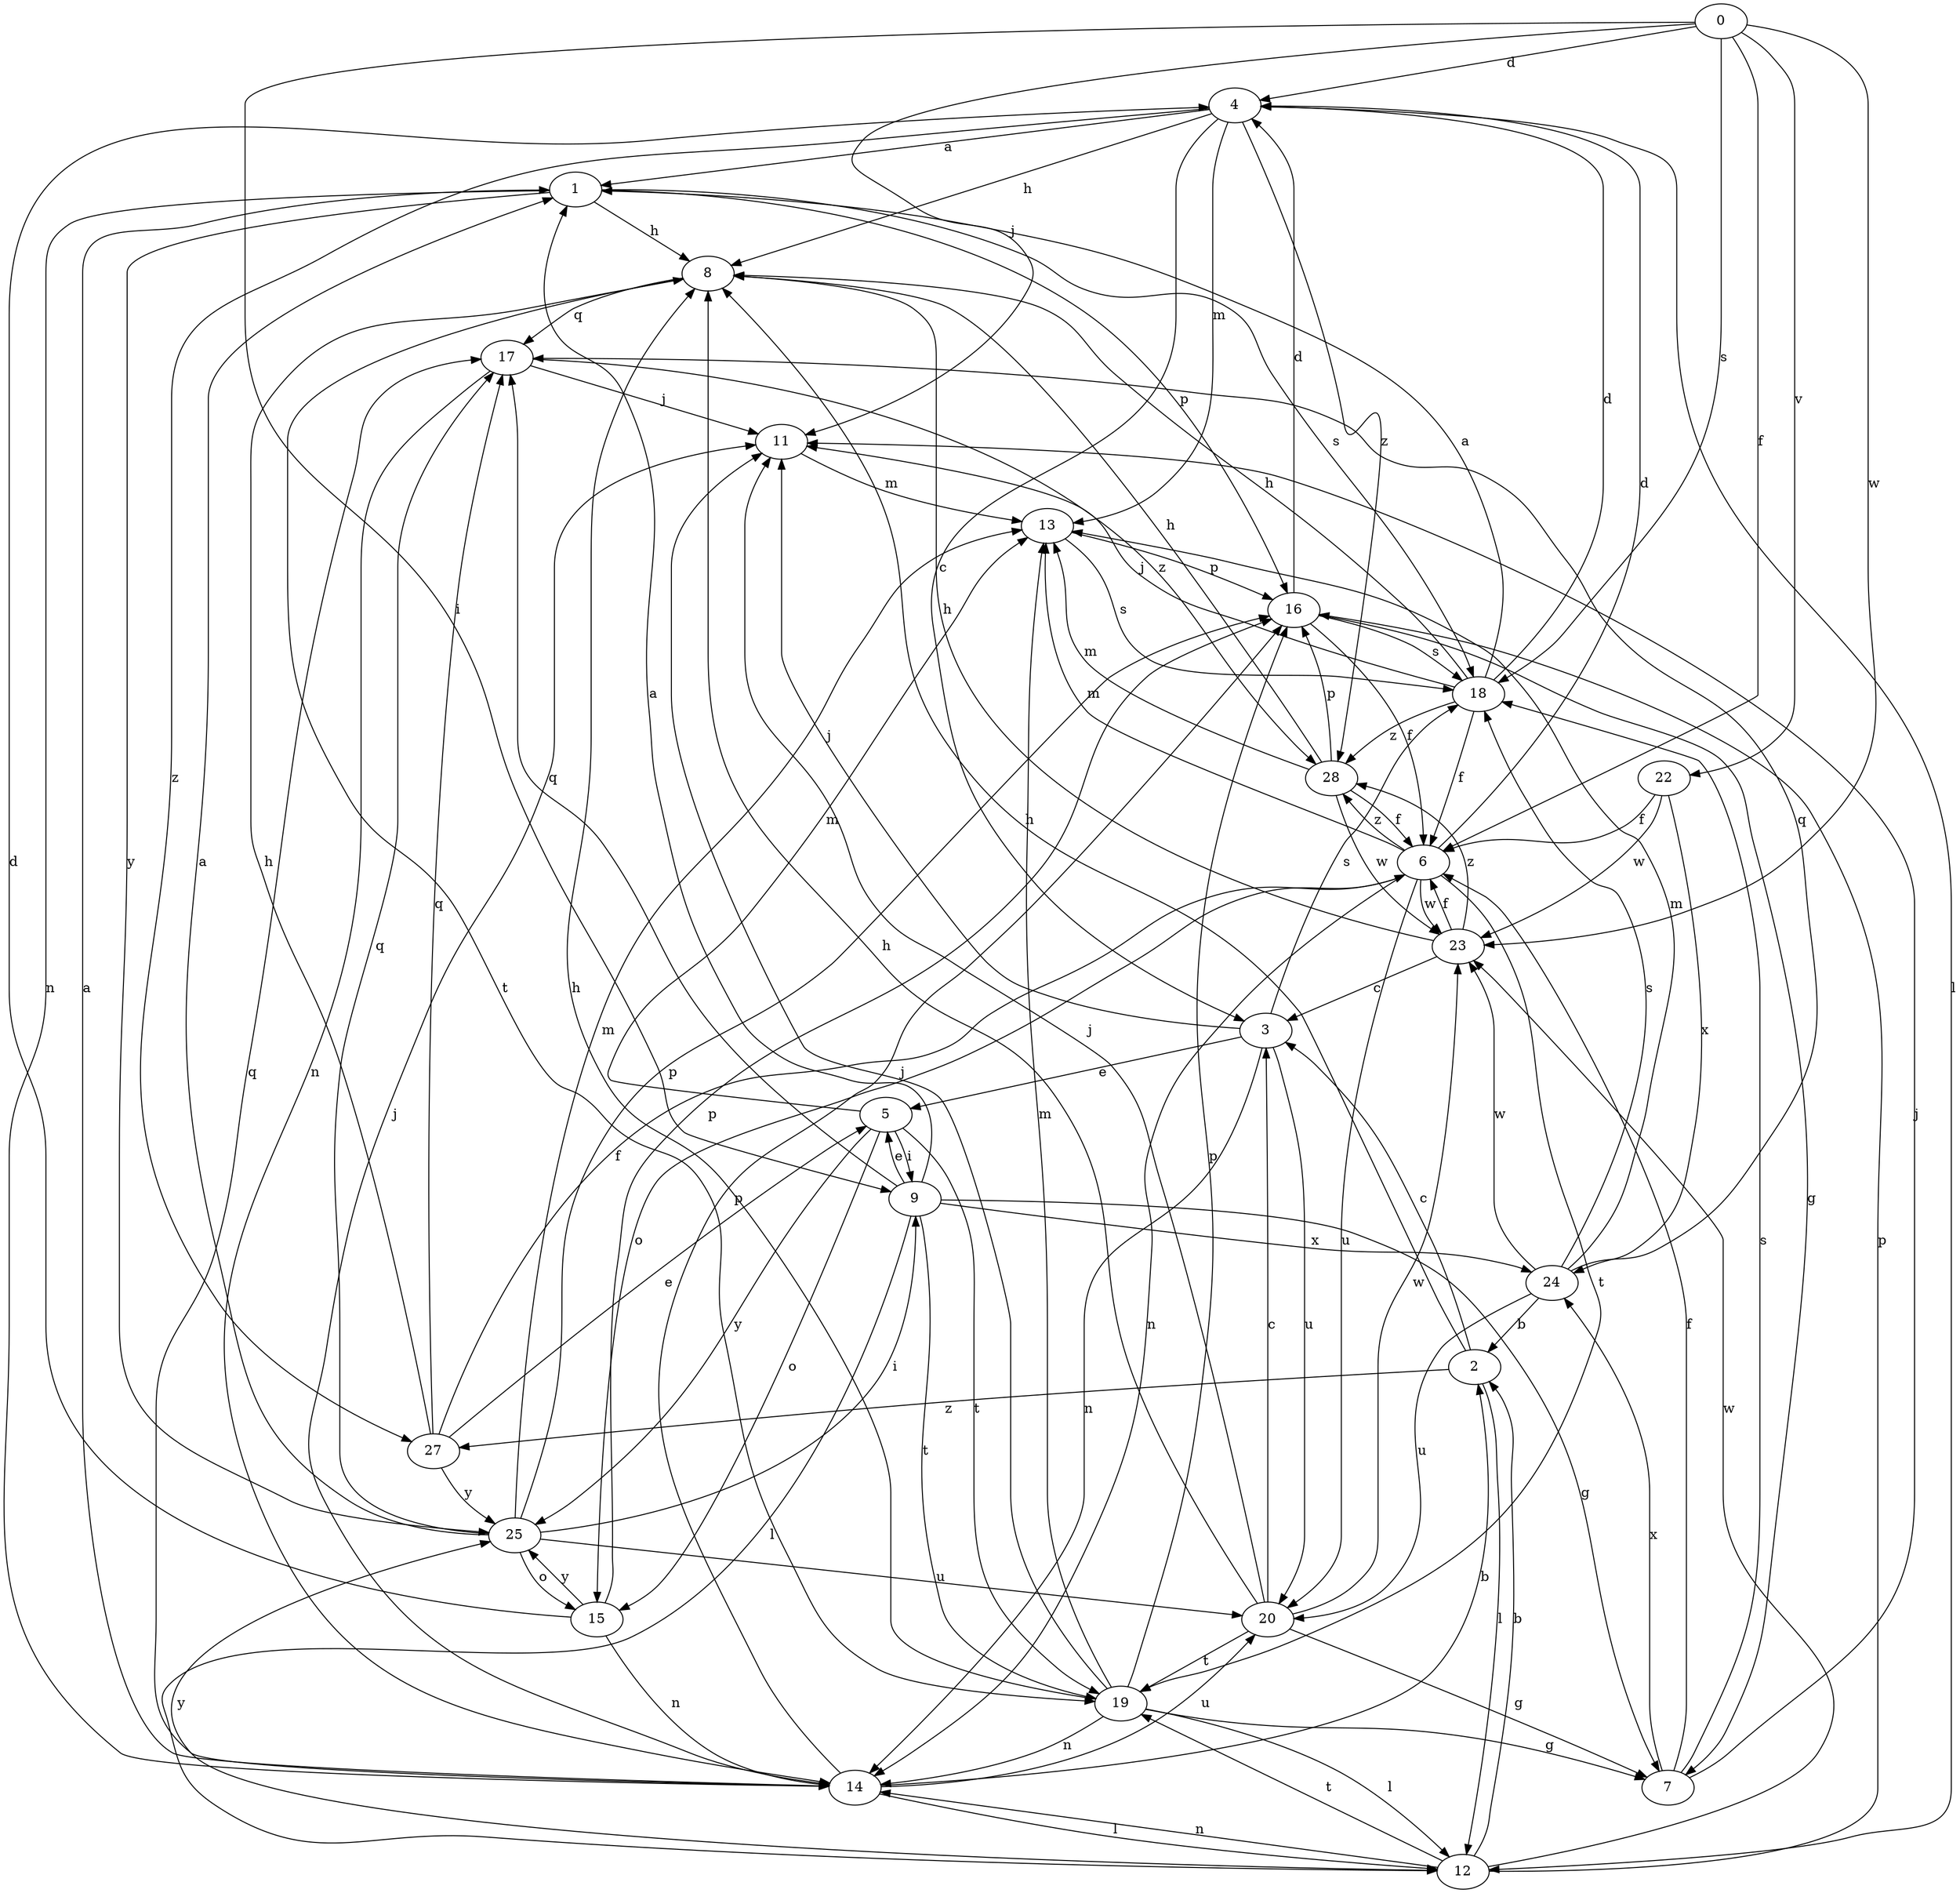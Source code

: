 strict digraph  {
0;
1;
2;
3;
4;
5;
6;
7;
8;
9;
11;
12;
13;
14;
15;
16;
17;
18;
19;
20;
22;
23;
24;
25;
27;
28;
0 -> 4  [label=d];
0 -> 6  [label=f];
0 -> 9  [label=i];
0 -> 11  [label=j];
0 -> 18  [label=s];
0 -> 22  [label=v];
0 -> 23  [label=w];
1 -> 8  [label=h];
1 -> 14  [label=n];
1 -> 16  [label=p];
1 -> 18  [label=s];
1 -> 25  [label=y];
2 -> 3  [label=c];
2 -> 8  [label=h];
2 -> 12  [label=l];
2 -> 27  [label=z];
3 -> 5  [label=e];
3 -> 11  [label=j];
3 -> 14  [label=n];
3 -> 18  [label=s];
3 -> 20  [label=u];
4 -> 1  [label=a];
4 -> 3  [label=c];
4 -> 8  [label=h];
4 -> 12  [label=l];
4 -> 13  [label=m];
4 -> 27  [label=z];
4 -> 28  [label=z];
5 -> 9  [label=i];
5 -> 13  [label=m];
5 -> 15  [label=o];
5 -> 19  [label=t];
5 -> 25  [label=y];
6 -> 4  [label=d];
6 -> 13  [label=m];
6 -> 14  [label=n];
6 -> 15  [label=o];
6 -> 19  [label=t];
6 -> 20  [label=u];
6 -> 23  [label=w];
6 -> 28  [label=z];
7 -> 6  [label=f];
7 -> 11  [label=j];
7 -> 18  [label=s];
7 -> 24  [label=x];
8 -> 17  [label=q];
8 -> 19  [label=t];
9 -> 1  [label=a];
9 -> 5  [label=e];
9 -> 7  [label=g];
9 -> 12  [label=l];
9 -> 17  [label=q];
9 -> 19  [label=t];
9 -> 24  [label=x];
11 -> 13  [label=m];
12 -> 2  [label=b];
12 -> 14  [label=n];
12 -> 16  [label=p];
12 -> 19  [label=t];
12 -> 23  [label=w];
12 -> 25  [label=y];
13 -> 16  [label=p];
13 -> 18  [label=s];
14 -> 1  [label=a];
14 -> 2  [label=b];
14 -> 11  [label=j];
14 -> 12  [label=l];
14 -> 16  [label=p];
14 -> 17  [label=q];
14 -> 20  [label=u];
15 -> 4  [label=d];
15 -> 14  [label=n];
15 -> 16  [label=p];
15 -> 25  [label=y];
16 -> 4  [label=d];
16 -> 6  [label=f];
16 -> 7  [label=g];
16 -> 18  [label=s];
17 -> 11  [label=j];
17 -> 14  [label=n];
17 -> 28  [label=z];
18 -> 1  [label=a];
18 -> 4  [label=d];
18 -> 6  [label=f];
18 -> 8  [label=h];
18 -> 11  [label=j];
18 -> 28  [label=z];
19 -> 7  [label=g];
19 -> 8  [label=h];
19 -> 11  [label=j];
19 -> 12  [label=l];
19 -> 13  [label=m];
19 -> 14  [label=n];
19 -> 16  [label=p];
20 -> 3  [label=c];
20 -> 7  [label=g];
20 -> 8  [label=h];
20 -> 11  [label=j];
20 -> 19  [label=t];
20 -> 23  [label=w];
22 -> 6  [label=f];
22 -> 23  [label=w];
22 -> 24  [label=x];
23 -> 3  [label=c];
23 -> 6  [label=f];
23 -> 8  [label=h];
23 -> 28  [label=z];
24 -> 2  [label=b];
24 -> 13  [label=m];
24 -> 17  [label=q];
24 -> 18  [label=s];
24 -> 20  [label=u];
24 -> 23  [label=w];
25 -> 1  [label=a];
25 -> 9  [label=i];
25 -> 13  [label=m];
25 -> 15  [label=o];
25 -> 16  [label=p];
25 -> 17  [label=q];
25 -> 20  [label=u];
27 -> 5  [label=e];
27 -> 6  [label=f];
27 -> 8  [label=h];
27 -> 17  [label=q];
27 -> 25  [label=y];
28 -> 6  [label=f];
28 -> 8  [label=h];
28 -> 13  [label=m];
28 -> 16  [label=p];
28 -> 23  [label=w];
}
